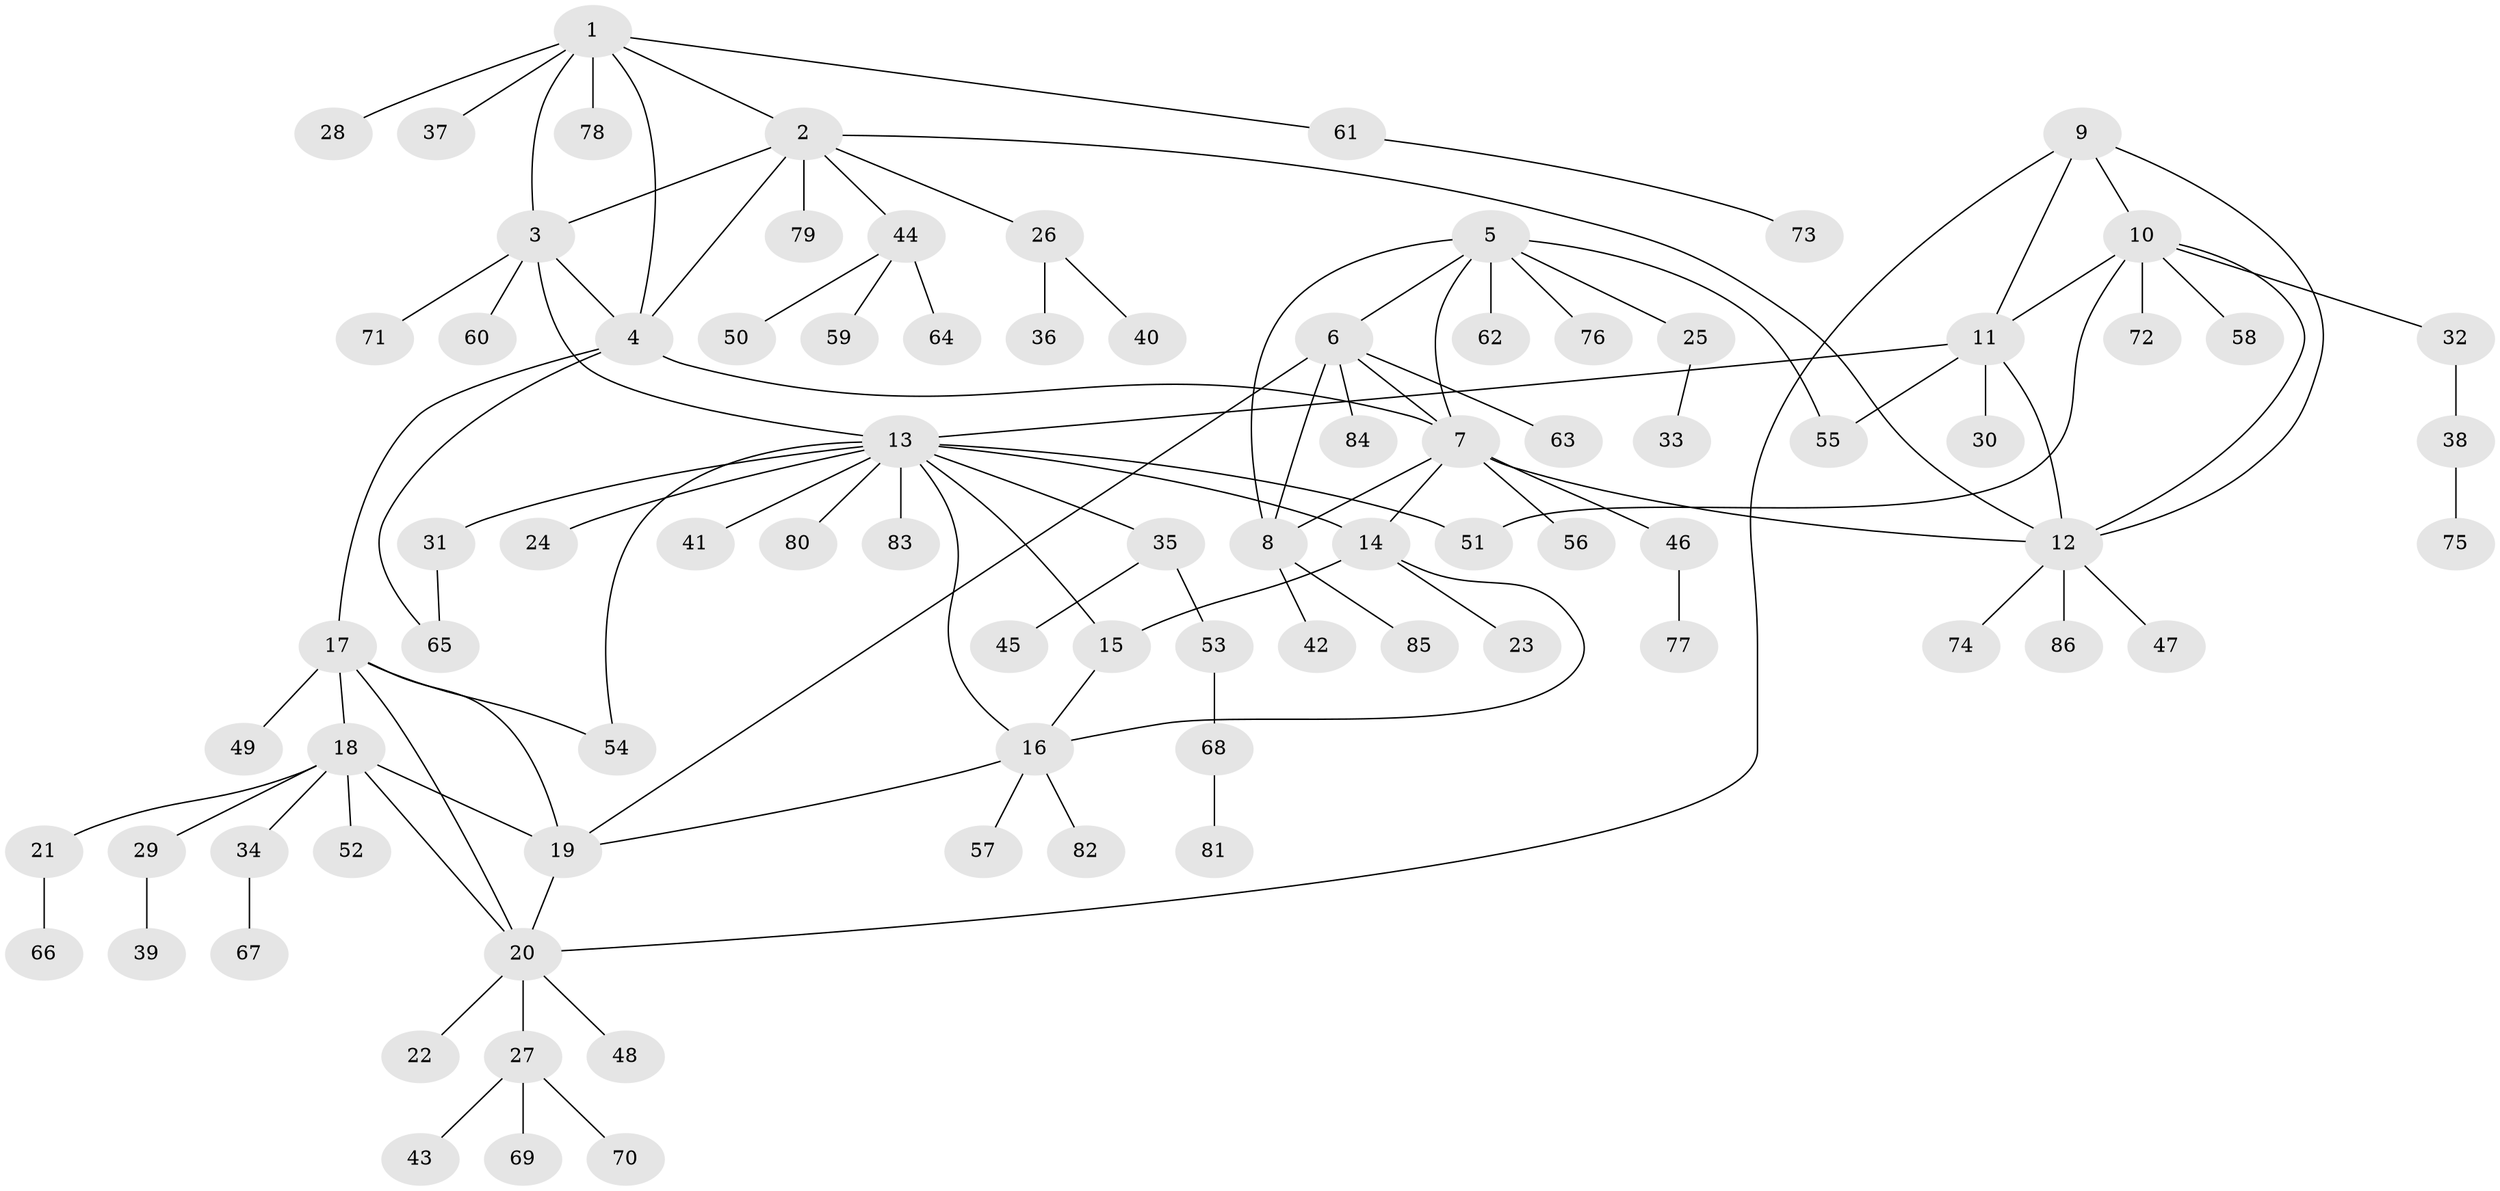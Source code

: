 // coarse degree distribution, {4: 0.11428571428571428, 6: 0.08571428571428572, 5: 0.2, 7: 0.05714285714285714, 3: 0.11428571428571428, 1: 0.3142857142857143, 2: 0.11428571428571428}
// Generated by graph-tools (version 1.1) at 2025/52/03/04/25 22:52:34]
// undirected, 86 vertices, 110 edges
graph export_dot {
  node [color=gray90,style=filled];
  1;
  2;
  3;
  4;
  5;
  6;
  7;
  8;
  9;
  10;
  11;
  12;
  13;
  14;
  15;
  16;
  17;
  18;
  19;
  20;
  21;
  22;
  23;
  24;
  25;
  26;
  27;
  28;
  29;
  30;
  31;
  32;
  33;
  34;
  35;
  36;
  37;
  38;
  39;
  40;
  41;
  42;
  43;
  44;
  45;
  46;
  47;
  48;
  49;
  50;
  51;
  52;
  53;
  54;
  55;
  56;
  57;
  58;
  59;
  60;
  61;
  62;
  63;
  64;
  65;
  66;
  67;
  68;
  69;
  70;
  71;
  72;
  73;
  74;
  75;
  76;
  77;
  78;
  79;
  80;
  81;
  82;
  83;
  84;
  85;
  86;
  1 -- 2;
  1 -- 3;
  1 -- 4;
  1 -- 28;
  1 -- 37;
  1 -- 61;
  1 -- 78;
  2 -- 3;
  2 -- 4;
  2 -- 12;
  2 -- 26;
  2 -- 44;
  2 -- 79;
  3 -- 4;
  3 -- 13;
  3 -- 60;
  3 -- 71;
  4 -- 7;
  4 -- 17;
  4 -- 65;
  5 -- 6;
  5 -- 7;
  5 -- 8;
  5 -- 25;
  5 -- 55;
  5 -- 62;
  5 -- 76;
  6 -- 7;
  6 -- 8;
  6 -- 19;
  6 -- 63;
  6 -- 84;
  7 -- 8;
  7 -- 12;
  7 -- 14;
  7 -- 46;
  7 -- 56;
  8 -- 42;
  8 -- 85;
  9 -- 10;
  9 -- 11;
  9 -- 12;
  9 -- 20;
  10 -- 11;
  10 -- 12;
  10 -- 32;
  10 -- 51;
  10 -- 58;
  10 -- 72;
  11 -- 12;
  11 -- 13;
  11 -- 30;
  11 -- 55;
  12 -- 47;
  12 -- 74;
  12 -- 86;
  13 -- 14;
  13 -- 15;
  13 -- 16;
  13 -- 24;
  13 -- 31;
  13 -- 35;
  13 -- 41;
  13 -- 51;
  13 -- 54;
  13 -- 80;
  13 -- 83;
  14 -- 15;
  14 -- 16;
  14 -- 23;
  15 -- 16;
  16 -- 19;
  16 -- 57;
  16 -- 82;
  17 -- 18;
  17 -- 19;
  17 -- 20;
  17 -- 49;
  17 -- 54;
  18 -- 19;
  18 -- 20;
  18 -- 21;
  18 -- 29;
  18 -- 34;
  18 -- 52;
  19 -- 20;
  20 -- 22;
  20 -- 27;
  20 -- 48;
  21 -- 66;
  25 -- 33;
  26 -- 36;
  26 -- 40;
  27 -- 43;
  27 -- 69;
  27 -- 70;
  29 -- 39;
  31 -- 65;
  32 -- 38;
  34 -- 67;
  35 -- 45;
  35 -- 53;
  38 -- 75;
  44 -- 50;
  44 -- 59;
  44 -- 64;
  46 -- 77;
  53 -- 68;
  61 -- 73;
  68 -- 81;
}
